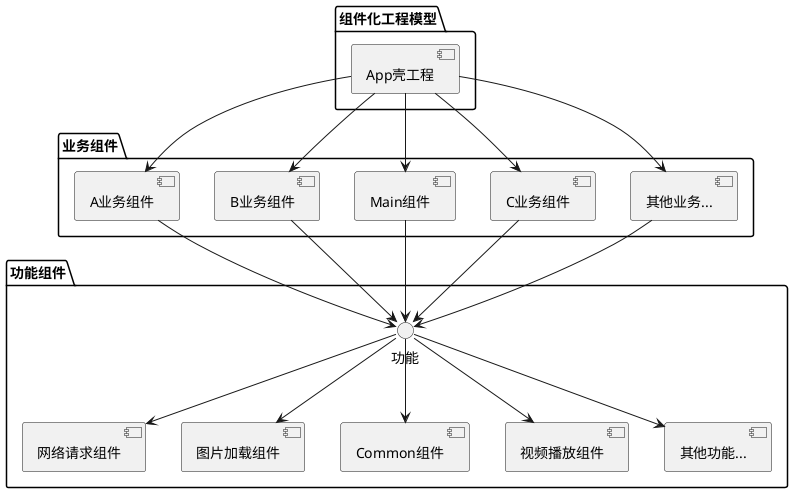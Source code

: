 @startuml

package "组件化工程模型" {
[App壳工程]
}

package "业务组件" {
[App壳工程]-->[其他业务...]
[App壳工程]-->[C业务组件]
[App壳工程]-->[Main组件]
[App壳工程]-->[B业务组件]
[App壳工程]-->[A业务组件]
}
package "功能组件" {

功能-->[网络请求组件]
功能-->[图片加载组件]
功能-->[Common组件]
功能-->[视频播放组件]
功能-->[其他功能...]

[A业务组件]-->功能
[B业务组件]-->功能
[C业务组件]-->功能
[Main组件]-->功能
[其他业务...]-->功能
}
@enduml